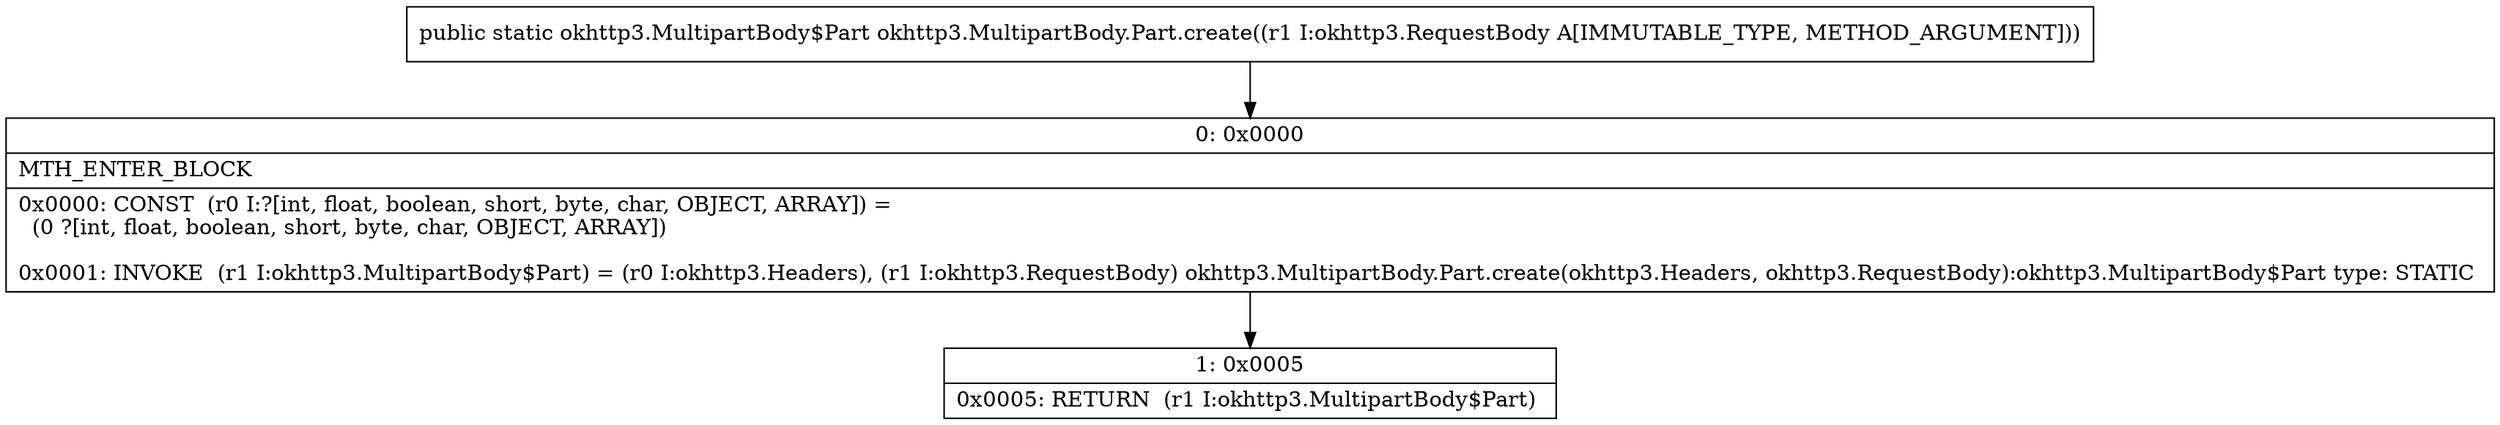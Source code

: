 digraph "CFG forokhttp3.MultipartBody.Part.create(Lokhttp3\/RequestBody;)Lokhttp3\/MultipartBody$Part;" {
Node_0 [shape=record,label="{0\:\ 0x0000|MTH_ENTER_BLOCK\l|0x0000: CONST  (r0 I:?[int, float, boolean, short, byte, char, OBJECT, ARRAY]) = \l  (0 ?[int, float, boolean, short, byte, char, OBJECT, ARRAY])\l \l0x0001: INVOKE  (r1 I:okhttp3.MultipartBody$Part) = (r0 I:okhttp3.Headers), (r1 I:okhttp3.RequestBody) okhttp3.MultipartBody.Part.create(okhttp3.Headers, okhttp3.RequestBody):okhttp3.MultipartBody$Part type: STATIC \l}"];
Node_1 [shape=record,label="{1\:\ 0x0005|0x0005: RETURN  (r1 I:okhttp3.MultipartBody$Part) \l}"];
MethodNode[shape=record,label="{public static okhttp3.MultipartBody$Part okhttp3.MultipartBody.Part.create((r1 I:okhttp3.RequestBody A[IMMUTABLE_TYPE, METHOD_ARGUMENT])) }"];
MethodNode -> Node_0;
Node_0 -> Node_1;
}

